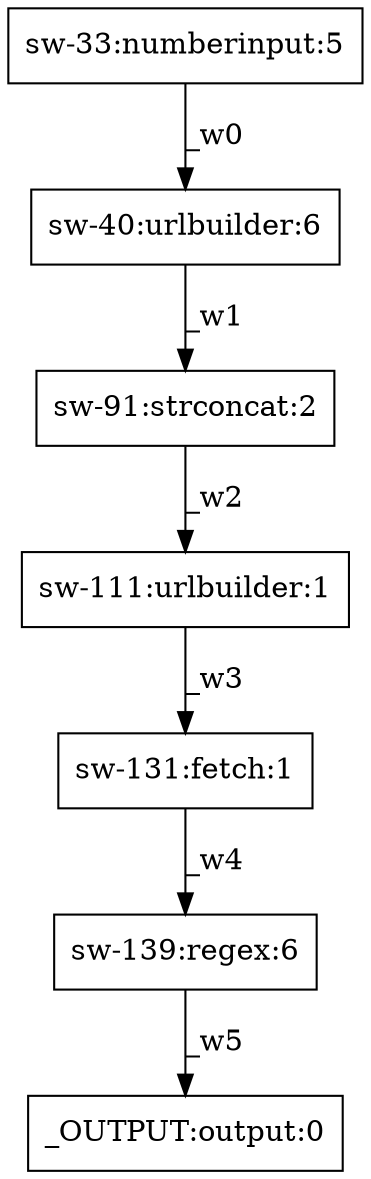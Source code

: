 digraph test1 { node [shape=box] "_OUTPUT" [label="_OUTPUT:output:0"];"sw-111" [label="sw-111:urlbuilder:1"];"sw-139" [label="sw-139:regex:6"];"sw-33" [label="sw-33:numberinput:5"];"sw-91" [label="sw-91:strconcat:2"];"sw-131" [label="sw-131:fetch:1"];"sw-40" [label="sw-40:urlbuilder:6"];"sw-33" -> "sw-40" [label="_w0"];"sw-40" -> "sw-91" [label="_w1"];"sw-91" -> "sw-111" [label="_w2"];"sw-111" -> "sw-131" [label="_w3"];"sw-131" -> "sw-139" [label="_w4"];"sw-139" -> "_OUTPUT" [label="_w5"];}